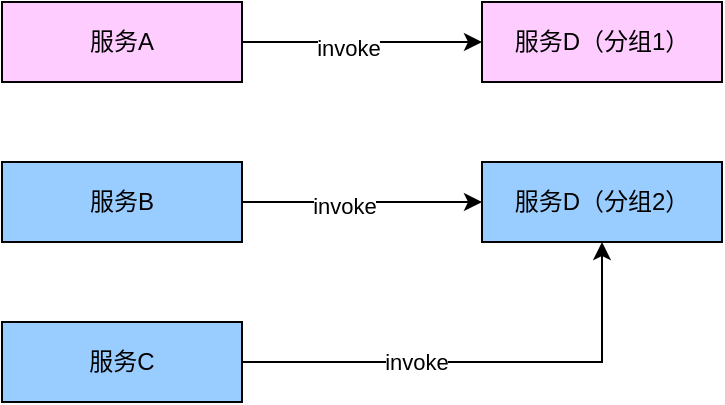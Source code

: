 <mxfile version="13.11.0" type="github">
  <diagram id="omYaurFZXgyc5t517hGe" name="Page-1">
    <mxGraphModel dx="1248" dy="539" grid="1" gridSize="10" guides="1" tooltips="1" connect="1" arrows="1" fold="1" page="1" pageScale="1" pageWidth="827" pageHeight="1169" math="0" shadow="0">
      <root>
        <mxCell id="0" />
        <mxCell id="1" parent="0" />
        <mxCell id="ZijoLYw8PKx7KzRA9UuD-6" style="edgeStyle=orthogonalEdgeStyle;rounded=0;orthogonalLoop=1;jettySize=auto;html=1;exitX=1;exitY=0.5;exitDx=0;exitDy=0;entryX=0;entryY=0.5;entryDx=0;entryDy=0;" edge="1" parent="1" source="ZijoLYw8PKx7KzRA9UuD-1" target="ZijoLYw8PKx7KzRA9UuD-4">
          <mxGeometry relative="1" as="geometry" />
        </mxCell>
        <mxCell id="ZijoLYw8PKx7KzRA9UuD-9" value="invoke" style="edgeLabel;html=1;align=center;verticalAlign=middle;resizable=0;points=[];" vertex="1" connectable="0" parent="ZijoLYw8PKx7KzRA9UuD-6">
          <mxGeometry x="-0.117" y="-3" relative="1" as="geometry">
            <mxPoint as="offset" />
          </mxGeometry>
        </mxCell>
        <mxCell id="ZijoLYw8PKx7KzRA9UuD-1" value="服务A" style="rounded=0;whiteSpace=wrap;html=1;fillColor=#FFCCFF;" vertex="1" parent="1">
          <mxGeometry x="240" y="120" width="120" height="40" as="geometry" />
        </mxCell>
        <mxCell id="ZijoLYw8PKx7KzRA9UuD-7" style="edgeStyle=orthogonalEdgeStyle;rounded=0;orthogonalLoop=1;jettySize=auto;html=1;exitX=1;exitY=0.5;exitDx=0;exitDy=0;entryX=0;entryY=0.5;entryDx=0;entryDy=0;" edge="1" parent="1" source="ZijoLYw8PKx7KzRA9UuD-2" target="ZijoLYw8PKx7KzRA9UuD-5">
          <mxGeometry relative="1" as="geometry" />
        </mxCell>
        <mxCell id="ZijoLYw8PKx7KzRA9UuD-10" value="invoke" style="edgeLabel;html=1;align=center;verticalAlign=middle;resizable=0;points=[];" vertex="1" connectable="0" parent="ZijoLYw8PKx7KzRA9UuD-7">
          <mxGeometry x="-0.15" y="-2" relative="1" as="geometry">
            <mxPoint as="offset" />
          </mxGeometry>
        </mxCell>
        <mxCell id="ZijoLYw8PKx7KzRA9UuD-2" value="服务B" style="rounded=0;whiteSpace=wrap;html=1;fillColor=#99CCFF;" vertex="1" parent="1">
          <mxGeometry x="240" y="200" width="120" height="40" as="geometry" />
        </mxCell>
        <mxCell id="ZijoLYw8PKx7KzRA9UuD-8" style="edgeStyle=orthogonalEdgeStyle;rounded=0;orthogonalLoop=1;jettySize=auto;html=1;exitX=1;exitY=0.5;exitDx=0;exitDy=0;" edge="1" parent="1" source="ZijoLYw8PKx7KzRA9UuD-3" target="ZijoLYw8PKx7KzRA9UuD-5">
          <mxGeometry relative="1" as="geometry" />
        </mxCell>
        <mxCell id="ZijoLYw8PKx7KzRA9UuD-11" value="invoke" style="edgeLabel;html=1;align=center;verticalAlign=middle;resizable=0;points=[];" vertex="1" connectable="0" parent="ZijoLYw8PKx7KzRA9UuD-8">
          <mxGeometry x="-0.275" relative="1" as="geometry">
            <mxPoint as="offset" />
          </mxGeometry>
        </mxCell>
        <mxCell id="ZijoLYw8PKx7KzRA9UuD-3" value="服务C" style="rounded=0;whiteSpace=wrap;html=1;fillColor=#99CCFF;" vertex="1" parent="1">
          <mxGeometry x="240" y="280" width="120" height="40" as="geometry" />
        </mxCell>
        <mxCell id="ZijoLYw8PKx7KzRA9UuD-4" value="服务D（分组1）" style="rounded=0;whiteSpace=wrap;html=1;fillColor=#FFCCFF;" vertex="1" parent="1">
          <mxGeometry x="480" y="120" width="120" height="40" as="geometry" />
        </mxCell>
        <mxCell id="ZijoLYw8PKx7KzRA9UuD-5" value="服务D（分组2）" style="rounded=0;whiteSpace=wrap;html=1;fillColor=#99CCFF;" vertex="1" parent="1">
          <mxGeometry x="480" y="200" width="120" height="40" as="geometry" />
        </mxCell>
      </root>
    </mxGraphModel>
  </diagram>
</mxfile>
